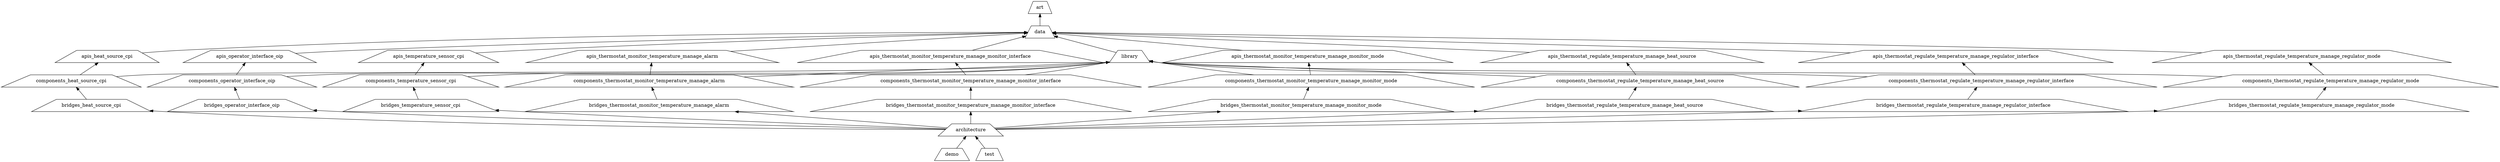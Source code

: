 digraph G {
  rankdir="BT"

  n0 [shape = "trapezium", label="art"]
  n1 [shape = "trapezium", label="architecture"]
  n2 [shape = "trapezium", label="bridges_heat_source_cpi"]
  n3 [shape = "trapezium", label="bridges_operator_interface_oip"]
  n4 [shape = "trapezium", label="bridges_temperature_sensor_cpi"]
  n5 [shape = "trapezium", label="bridges_thermostat_monitor_temperature_manage_alarm"]
  n6 [shape = "trapezium", label="bridges_thermostat_monitor_temperature_manage_monitor_interface"]
  n7 [shape = "trapezium", label="bridges_thermostat_monitor_temperature_manage_monitor_mode"]
  n8 [shape = "trapezium", label="bridges_thermostat_regulate_temperature_manage_heat_source"]
  n9 [shape = "trapezium", label="bridges_thermostat_regulate_temperature_manage_regulator_interface"]
  n10 [shape = "trapezium", label="bridges_thermostat_regulate_temperature_manage_regulator_mode"]
  n11 [shape = "trapezium", label="apis_heat_source_cpi"]
  n12 [shape = "trapezium", label="data"]
  n13 [shape = "trapezium", label="apis_operator_interface_oip"]
  n14 [shape = "trapezium", label="apis_temperature_sensor_cpi"]
  n15 [shape = "trapezium", label="apis_thermostat_monitor_temperature_manage_alarm"]
  n16 [shape = "trapezium", label="apis_thermostat_monitor_temperature_manage_monitor_interface"]
  n17 [shape = "trapezium", label="apis_thermostat_monitor_temperature_manage_monitor_mode"]
  n18 [shape = "trapezium", label="apis_thermostat_regulate_temperature_manage_heat_source"]
  n19 [shape = "trapezium", label="apis_thermostat_regulate_temperature_manage_regulator_interface"]
  n20 [shape = "trapezium", label="apis_thermostat_regulate_temperature_manage_regulator_mode"]
  n21 [shape = "trapezium", label="components_heat_source_cpi"]
  n22 [shape = "trapezium", label="components_operator_interface_oip"]
  n23 [shape = "trapezium", label="components_temperature_sensor_cpi"]
  n24 [shape = "trapezium", label="components_thermostat_monitor_temperature_manage_alarm"]
  n25 [shape = "trapezium", label="components_thermostat_monitor_temperature_manage_monitor_interface"]
  n26 [shape = "trapezium", label="components_thermostat_monitor_temperature_manage_monitor_mode"]
  n27 [shape = "trapezium", label="components_thermostat_regulate_temperature_manage_heat_source"]
  n28 [shape = "trapezium", label="components_thermostat_regulate_temperature_manage_regulator_interface"]
  n29 [shape = "trapezium", label="components_thermostat_regulate_temperature_manage_regulator_mode"]
  n30 [shape = "trapezium", label="library"]
  n31 [shape = "trapezium", label="demo"]
  n32 [shape = "trapezium", label="test"]

  n1 -> n2
  n1 -> n3
  n1 -> n4
  n1 -> n5
  n1 -> n6
  n1 -> n7
  n1 -> n8
  n1 -> n9
  n1 -> n10
  n2 -> n21
  n3 -> n22
  n4 -> n23
  n5 -> n24
  n6 -> n25
  n7 -> n26
  n8 -> n27
  n9 -> n28
  n10 -> n29
  n11 -> n12
  n12 -> n0
  n13 -> n12
  n14 -> n12
  n15 -> n12
  n16 -> n12
  n17 -> n12
  n18 -> n12
  n19 -> n12
  n20 -> n12
  n21 -> n11
  n21 -> n30
  n22 -> n13
  n22 -> n30
  n23 -> n14
  n23 -> n30
  n24 -> n15
  n24 -> n30
  n25 -> n16
  n25 -> n30
  n26 -> n17
  n26 -> n30
  n27 -> n18
  n27 -> n30
  n28 -> n19
  n28 -> n30
  n29 -> n20
  n29 -> n30
  n30 -> n12
  n31 -> n1
  n32 -> n1
}
